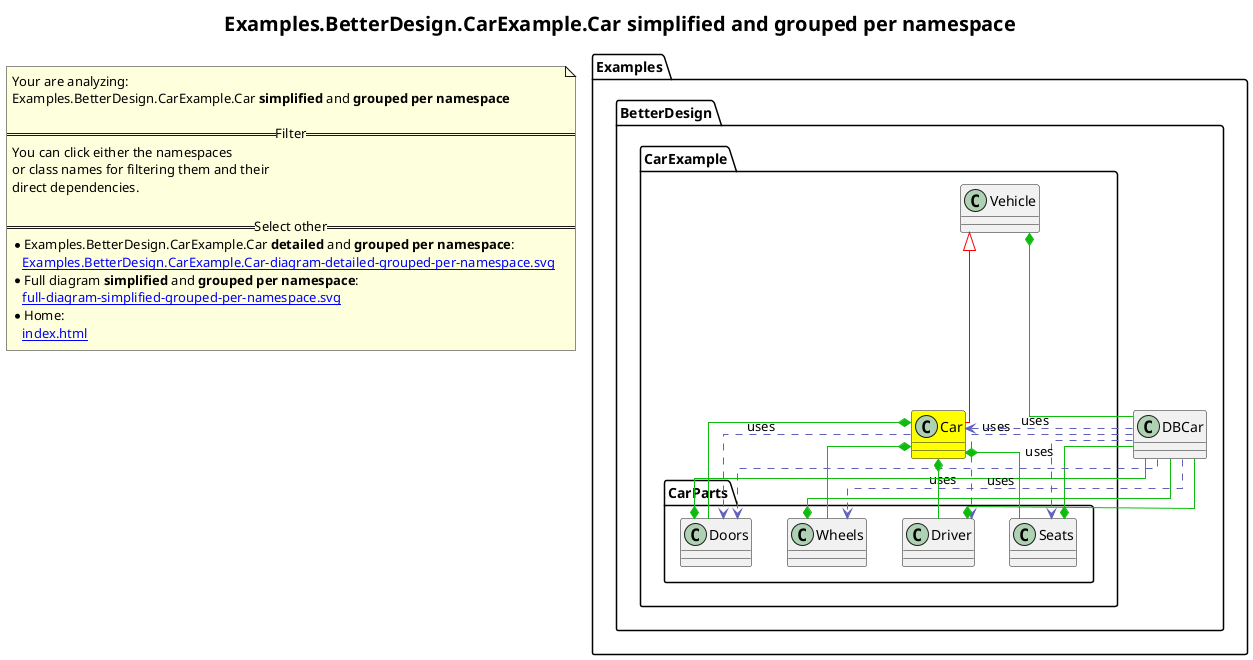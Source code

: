 @startuml
skinparam linetype ortho
title <size:20>Examples.BetterDesign.CarExample.Car **simplified** and **grouped per namespace**</size>
note "Your are analyzing:\nExamples.BetterDesign.CarExample.Car **simplified** and **grouped per namespace**\n\n==Filter==\nYou can click either the namespaces \nor class names for filtering them and their\ndirect dependencies.\n\n==Select other==\n* Examples.BetterDesign.CarExample.Car **detailed** and **grouped per namespace**:\n   [[Examples.BetterDesign.CarExample.Car-diagram-detailed-grouped-per-namespace.svg]]\n* Full diagram **simplified** and **grouped per namespace**:\n   [[full-diagram-simplified-grouped-per-namespace.svg]]\n* Home:\n   [[index.html]]" as FloatingNote
namespace Examples [[Examples-diagram-simplified-grouped-per-namespace.svg]] {
namespace Examples.BetterDesign [[Examples.BetterDesign-diagram-simplified-grouped-per-namespace.svg]] {
  class Examples.BetterDesign.DBCar [[Examples.BetterDesign.DBCar-diagram-simplified-grouped-per-namespace.svg]]  {
  }
'Compared namespace Examples.BetterDesign [[Examples.BetterDesign-diagram-simplified-grouped-per-namespace.svg]] { with last element of   }
' Closing all previous_sub_namespace_list namespace None because file analysis is finished.
' Closing namespace BetterDesign
}
' Closing namespace Examples
}
namespace Examples [[Examples-diagram-simplified-grouped-per-namespace.svg]] {
namespace Examples.BetterDesign [[Examples.BetterDesign-diagram-simplified-grouped-per-namespace.svg]] {
namespace Examples.BetterDesign.CarExample [[Examples.BetterDesign.CarExample-diagram-simplified-grouped-per-namespace.svg]] {
    class Examples.BetterDesign.CarExample.Car [[Examples.BetterDesign.CarExample.Car-diagram-simplified-grouped-per-namespace.svg]] #yellow {
    }
    class Examples.BetterDesign.CarExample.Vehicle [[Examples.BetterDesign.CarExample.Vehicle-diagram-simplified-grouped-per-namespace.svg]]  {
    }
'Compared namespace Examples.BetterDesign.CarExample [[Examples.BetterDesign.CarExample-diagram-simplified-grouped-per-namespace.svg]] { with last element of     }
' Closing all previous_sub_namespace_list namespace None because file analysis is finished.
' Closing namespace CarExample
}
' Closing namespace BetterDesign
}
' Closing namespace Examples
}
namespace Examples [[Examples-diagram-simplified-grouped-per-namespace.svg]] {
namespace Examples.BetterDesign [[Examples.BetterDesign-diagram-simplified-grouped-per-namespace.svg]] {
namespace Examples.BetterDesign.CarExample [[Examples.BetterDesign.CarExample-diagram-simplified-grouped-per-namespace.svg]] {
namespace Examples.BetterDesign.CarExample.CarParts [[Examples.BetterDesign.CarExample.CarParts-diagram-simplified-grouped-per-namespace.svg]] {
      class Examples.BetterDesign.CarExample.CarParts.Wheels [[Examples.BetterDesign.CarExample.CarParts.Wheels-diagram-simplified-grouped-per-namespace.svg]]  {
      }
      class Examples.BetterDesign.CarExample.CarParts.Seats [[Examples.BetterDesign.CarExample.CarParts.Seats-diagram-simplified-grouped-per-namespace.svg]]  {
      }
      class Examples.BetterDesign.CarExample.CarParts.Driver [[Examples.BetterDesign.CarExample.CarParts.Driver-diagram-simplified-grouped-per-namespace.svg]]  {
      }
      class Examples.BetterDesign.CarExample.CarParts.Doors [[Examples.BetterDesign.CarExample.CarParts.Doors-diagram-simplified-grouped-per-namespace.svg]]  {
      }
'Compared namespace Examples.BetterDesign.CarExample.CarParts [[Examples.BetterDesign.CarExample.CarParts-diagram-simplified-grouped-per-namespace.svg]] { with last element of       }
' Closing all previous_sub_namespace_list namespace None because file analysis is finished.
' Closing namespace CarParts
}
' Closing namespace CarExample
}
' Closing namespace BetterDesign
}
' Closing namespace Examples
}
 ' *************************************** 
 ' *************************************** 
 ' *************************************** 
' Class relations extracted from namespace:
' Examples.BetterDesign
Examples.BetterDesign.DBCar .[#6060BB].> Examples.BetterDesign.CarExample.CarParts.Driver  : uses 
Examples.BetterDesign.DBCar .[#6060BB].> Examples.BetterDesign.CarExample.Car  : uses 
Examples.BetterDesign.DBCar .[#6060BB].> Examples.BetterDesign.CarExample.CarParts.Seats  : uses 
Examples.BetterDesign.DBCar .[#6060BB].> Examples.BetterDesign.CarExample.CarParts.Doors  : uses 
Examples.BetterDesign.DBCar .[#6060BB].> Examples.BetterDesign.CarExample.CarParts.Wheels  : uses 
' Class relations extracted from namespace:
' Examples.BetterDesign.CarExample
Examples.BetterDesign.CarExample.Vehicle <|-[#red]- Examples.BetterDesign.CarExample.Car
Examples.BetterDesign.CarExample.Car *-[#10BB10]- Examples.BetterDesign.CarExample.CarParts.Wheels 
Examples.BetterDesign.CarExample.Car *-[#10BB10]- Examples.BetterDesign.CarExample.CarParts.Seats 
Examples.BetterDesign.CarExample.Car *-[#10BB10]- Examples.BetterDesign.CarExample.CarParts.Driver 
Examples.BetterDesign.CarExample.Car *-[#10BB10]- Examples.BetterDesign.CarExample.CarParts.Doors 
Examples.BetterDesign.CarExample.Car .[#6060BB].> Examples.BetterDesign.CarExample.CarParts.Doors  : uses 
Examples.BetterDesign.CarExample.Vehicle *-[#10BB10]- Examples.BetterDesign.DBCar 
' Class relations extracted from namespace:
' Examples.BetterDesign.CarExample.CarParts
Examples.BetterDesign.CarExample.CarParts.Wheels *-[#10BB10]- Examples.BetterDesign.DBCar 
Examples.BetterDesign.CarExample.CarParts.Seats *-[#10BB10]- Examples.BetterDesign.DBCar 
Examples.BetterDesign.CarExample.CarParts.Driver *-[#10BB10]- Examples.BetterDesign.DBCar 
Examples.BetterDesign.CarExample.CarParts.Doors *-[#10BB10]- Examples.BetterDesign.DBCar 
@enduml